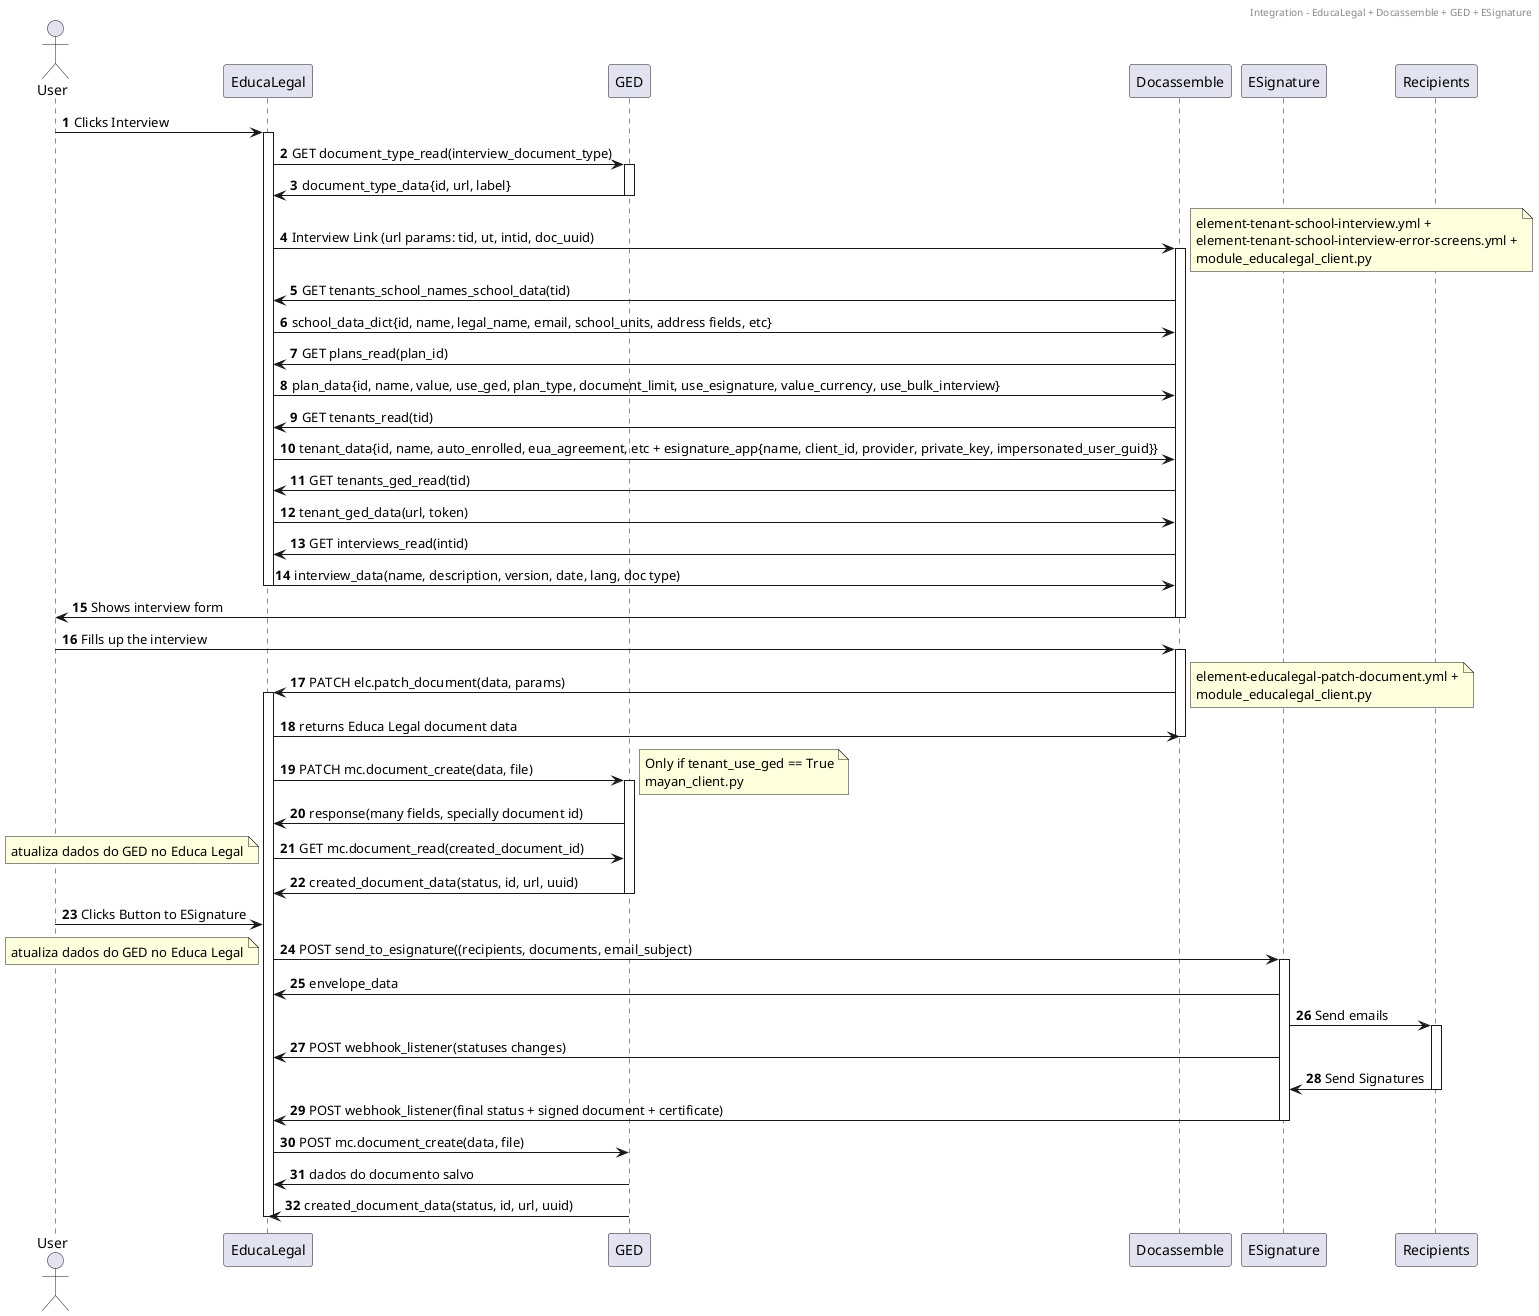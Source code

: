 @startuml
header Integration - EducaLegal + Docassemble + GED + ESignature
actor User
autonumber

User -> EducaLegal: Clicks Interview
activate EducaLegal

EducaLegal -> GED: GET document_type_read(interview_document_type)
activate GED

GED -> EducaLegal: document_type_data{id, url, label}
deactivate GED

EducaLegal -> Docassemble: Interview Link (url params: tid, ut, intid, doc_uuid)
activate Docassemble

note right
element-tenant-school-interview.yml +
element-tenant-school-interview-error-screens.yml +
module_educalegal_client.py
end note

Docassemble -> EducaLegal: GET tenants_school_names_school_data(tid)
EducaLegal -> Docassemble: school_data_dict{id, name, legal_name, email, school_units, address fields, etc}

Docassemble -> EducaLegal: GET plans_read(plan_id)
EducaLegal -> Docassemble: plan_data{id, name, value, use_ged, plan_type, document_limit, use_esignature, value_currency, use_bulk_interview}

Docassemble -> EducaLegal : GET tenants_read(tid)
EducaLegal -> Docassemble: tenant_data{id, name, auto_enrolled, eua_agreement, etc + esignature_app{name, client_id, provider, private_key, impersonated_user_guid}}

Docassemble -> EducaLegal: GET tenants_ged_read(tid)
EducaLegal -> Docassemble: tenant_ged_data(url, token)
Docassemble -> EducaLegal: GET interviews_read(intid)
EducaLegal -> Docassemble: interview_data(name, description, version, date, lang, doc type)
deactivate EducaLegal

Docassemble -> User: Shows interview form
deactivate Docassemble

User -> Docassemble: Fills up the interview
activate Docassemble

Docassemble -> EducaLegal: PATCH elc.patch_document(data, params)
activate EducaLegal

note right
element-educalegal-patch-document.yml +
module_educalegal_client.py
end note

EducaLegal -> Docassemble: returns Educa Legal document data
deactivate Docassemble

EducaLegal -> GED: PATCH mc.document_create(data, file)
activate GED

note right
Only if tenant_use_ged == True
mayan_client.py
end note

GED -> EducaLegal: response(many fields, specially document id)
EducaLegal -> GED: GET mc.document_read(created_document_id)
note left
atualiza dados do GED no Educa Legal
end note
GED -> EducaLegal: created_document_data(status, id, url, uuid)
deactivate GED


User -> EducaLegal: Clicks Button to ESignature

EducaLegal -> ESignature: POST send_to_esignature((recipients, documents, email_subject)
note left
atualiza dados do GED no Educa Legal
end note
activate ESignature

ESignature -> EducaLegal: envelope_data

ESignature -> Recipients: Send emails
activate Recipients
ESignature -> EducaLegal: POST webhook_listener(statuses changes)
Recipients -> ESignature: Send Signatures
deactivate Recipients

ESignature -> EducaLegal: POST webhook_listener(final status + signed document + certificate)
deactivate ESignature

EducaLegal -> GED: POST mc.document_create(data, file)
GED -> EducaLegal: dados do documento salvo
GED -> EducaLegal: created_document_data(status, id, url, uuid)
deactivate EducaLegal
@enduml